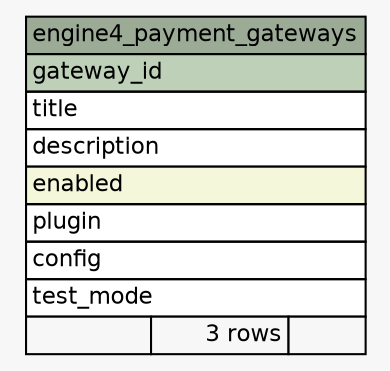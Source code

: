 // dot 2.38.0 on Windows 10 10.0
// SchemaSpy rev 590
digraph "engine4_payment_gateways" {
  graph [
    rankdir="RL"
    bgcolor="#f7f7f7"
    nodesep="0.18"
    ranksep="0.46"
    fontname="Helvetica"
    fontsize="11"
  ];
  node [
    fontname="Helvetica"
    fontsize="11"
    shape="plaintext"
  ];
  edge [
    arrowsize="0.8"
  ];
  "engine4_payment_gateways" [
    label=<
    <TABLE BORDER="0" CELLBORDER="1" CELLSPACING="0" BGCOLOR="#ffffff">
      <TR><TD COLSPAN="3" BGCOLOR="#9bab96" ALIGN="CENTER">engine4_payment_gateways</TD></TR>
      <TR><TD PORT="gateway_id" COLSPAN="3" BGCOLOR="#bed1b8" ALIGN="LEFT">gateway_id</TD></TR>
      <TR><TD PORT="title" COLSPAN="3" ALIGN="LEFT">title</TD></TR>
      <TR><TD PORT="description" COLSPAN="3" ALIGN="LEFT">description</TD></TR>
      <TR><TD PORT="enabled" COLSPAN="3" BGCOLOR="#f4f7da" ALIGN="LEFT">enabled</TD></TR>
      <TR><TD PORT="plugin" COLSPAN="3" ALIGN="LEFT">plugin</TD></TR>
      <TR><TD PORT="config" COLSPAN="3" ALIGN="LEFT">config</TD></TR>
      <TR><TD PORT="test_mode" COLSPAN="3" ALIGN="LEFT">test_mode</TD></TR>
      <TR><TD ALIGN="LEFT" BGCOLOR="#f7f7f7">  </TD><TD ALIGN="RIGHT" BGCOLOR="#f7f7f7">3 rows</TD><TD ALIGN="RIGHT" BGCOLOR="#f7f7f7">  </TD></TR>
    </TABLE>>
    URL="tables/engine4_payment_gateways.html"
    tooltip="engine4_payment_gateways"
  ];
}

